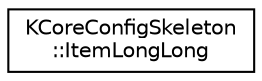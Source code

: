 digraph "Graphical Class Hierarchy"
{
  edge [fontname="Helvetica",fontsize="10",labelfontname="Helvetica",labelfontsize="10"];
  node [fontname="Helvetica",fontsize="10",shape=record];
  rankdir="LR";
  Node0 [label="KCoreConfigSkeleton\l::ItemLongLong",height=0.2,width=0.4,color="black", fillcolor="white", style="filled",URL="$classKCoreConfigSkeleton_1_1ItemLongLong.html",tooltip="Class for handling a 64-bit integer preferences item. "];
}
